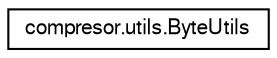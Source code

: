 digraph "Representación gráfica de la clase"
{
  edge [fontname="FreeSans",fontsize="10",labelfontname="FreeSans",labelfontsize="10"];
  node [fontname="FreeSans",fontsize="10",shape=record];
  rankdir="LR";
  Node0 [label="compresor.utils.ByteUtils",height=0.2,width=0.4,color="black", fillcolor="white", style="filled",URL="$classcompresor_1_1utils_1_1_byte_utils.html",tooltip="Implementación de métodos útiles para la manipulación de arrays de bytes. "];
}

